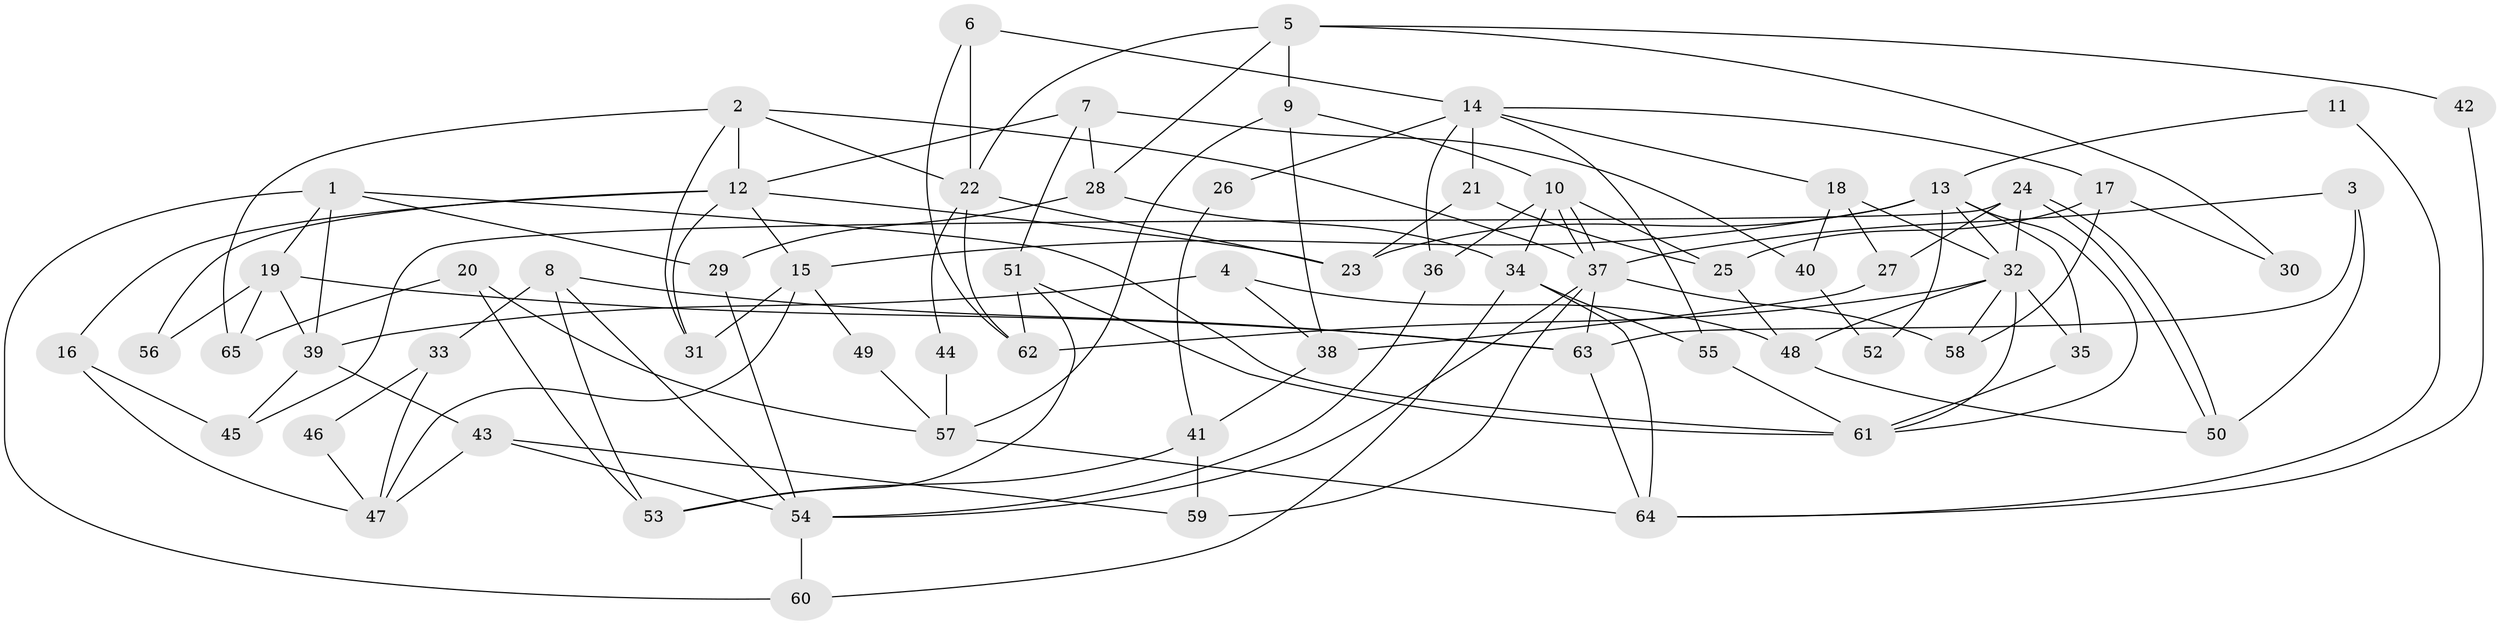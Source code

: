 // coarse degree distribution, {7: 0.16666666666666666, 9: 0.047619047619047616, 5: 0.23809523809523808, 2: 0.11904761904761904, 6: 0.023809523809523808, 8: 0.047619047619047616, 3: 0.21428571428571427, 4: 0.14285714285714285}
// Generated by graph-tools (version 1.1) at 2025/41/03/06/25 10:41:55]
// undirected, 65 vertices, 130 edges
graph export_dot {
graph [start="1"]
  node [color=gray90,style=filled];
  1;
  2;
  3;
  4;
  5;
  6;
  7;
  8;
  9;
  10;
  11;
  12;
  13;
  14;
  15;
  16;
  17;
  18;
  19;
  20;
  21;
  22;
  23;
  24;
  25;
  26;
  27;
  28;
  29;
  30;
  31;
  32;
  33;
  34;
  35;
  36;
  37;
  38;
  39;
  40;
  41;
  42;
  43;
  44;
  45;
  46;
  47;
  48;
  49;
  50;
  51;
  52;
  53;
  54;
  55;
  56;
  57;
  58;
  59;
  60;
  61;
  62;
  63;
  64;
  65;
  1 -- 61;
  1 -- 39;
  1 -- 19;
  1 -- 29;
  1 -- 60;
  2 -- 31;
  2 -- 22;
  2 -- 12;
  2 -- 37;
  2 -- 65;
  3 -- 63;
  3 -- 37;
  3 -- 50;
  4 -- 48;
  4 -- 38;
  4 -- 39;
  5 -- 9;
  5 -- 22;
  5 -- 28;
  5 -- 30;
  5 -- 42;
  6 -- 14;
  6 -- 62;
  6 -- 22;
  7 -- 28;
  7 -- 12;
  7 -- 40;
  7 -- 51;
  8 -- 63;
  8 -- 54;
  8 -- 33;
  8 -- 53;
  9 -- 57;
  9 -- 10;
  9 -- 38;
  10 -- 25;
  10 -- 37;
  10 -- 37;
  10 -- 34;
  10 -- 36;
  11 -- 64;
  11 -- 13;
  12 -- 23;
  12 -- 15;
  12 -- 16;
  12 -- 31;
  12 -- 56;
  13 -- 61;
  13 -- 32;
  13 -- 15;
  13 -- 23;
  13 -- 35;
  13 -- 52;
  14 -- 36;
  14 -- 55;
  14 -- 17;
  14 -- 18;
  14 -- 21;
  14 -- 26;
  15 -- 31;
  15 -- 47;
  15 -- 49;
  16 -- 45;
  16 -- 47;
  17 -- 58;
  17 -- 25;
  17 -- 30;
  18 -- 32;
  18 -- 27;
  18 -- 40;
  19 -- 39;
  19 -- 56;
  19 -- 63;
  19 -- 65;
  20 -- 65;
  20 -- 53;
  20 -- 57;
  21 -- 25;
  21 -- 23;
  22 -- 23;
  22 -- 44;
  22 -- 62;
  24 -- 27;
  24 -- 50;
  24 -- 50;
  24 -- 32;
  24 -- 45;
  25 -- 48;
  26 -- 41;
  27 -- 38;
  28 -- 34;
  28 -- 29;
  29 -- 54;
  32 -- 35;
  32 -- 48;
  32 -- 58;
  32 -- 61;
  32 -- 62;
  33 -- 47;
  33 -- 46;
  34 -- 60;
  34 -- 55;
  34 -- 64;
  35 -- 61;
  36 -- 54;
  37 -- 54;
  37 -- 58;
  37 -- 59;
  37 -- 63;
  38 -- 41;
  39 -- 43;
  39 -- 45;
  40 -- 52;
  41 -- 59;
  41 -- 53;
  42 -- 64;
  43 -- 54;
  43 -- 47;
  43 -- 59;
  44 -- 57;
  46 -- 47;
  48 -- 50;
  49 -- 57;
  51 -- 62;
  51 -- 53;
  51 -- 61;
  54 -- 60;
  55 -- 61;
  57 -- 64;
  63 -- 64;
}

